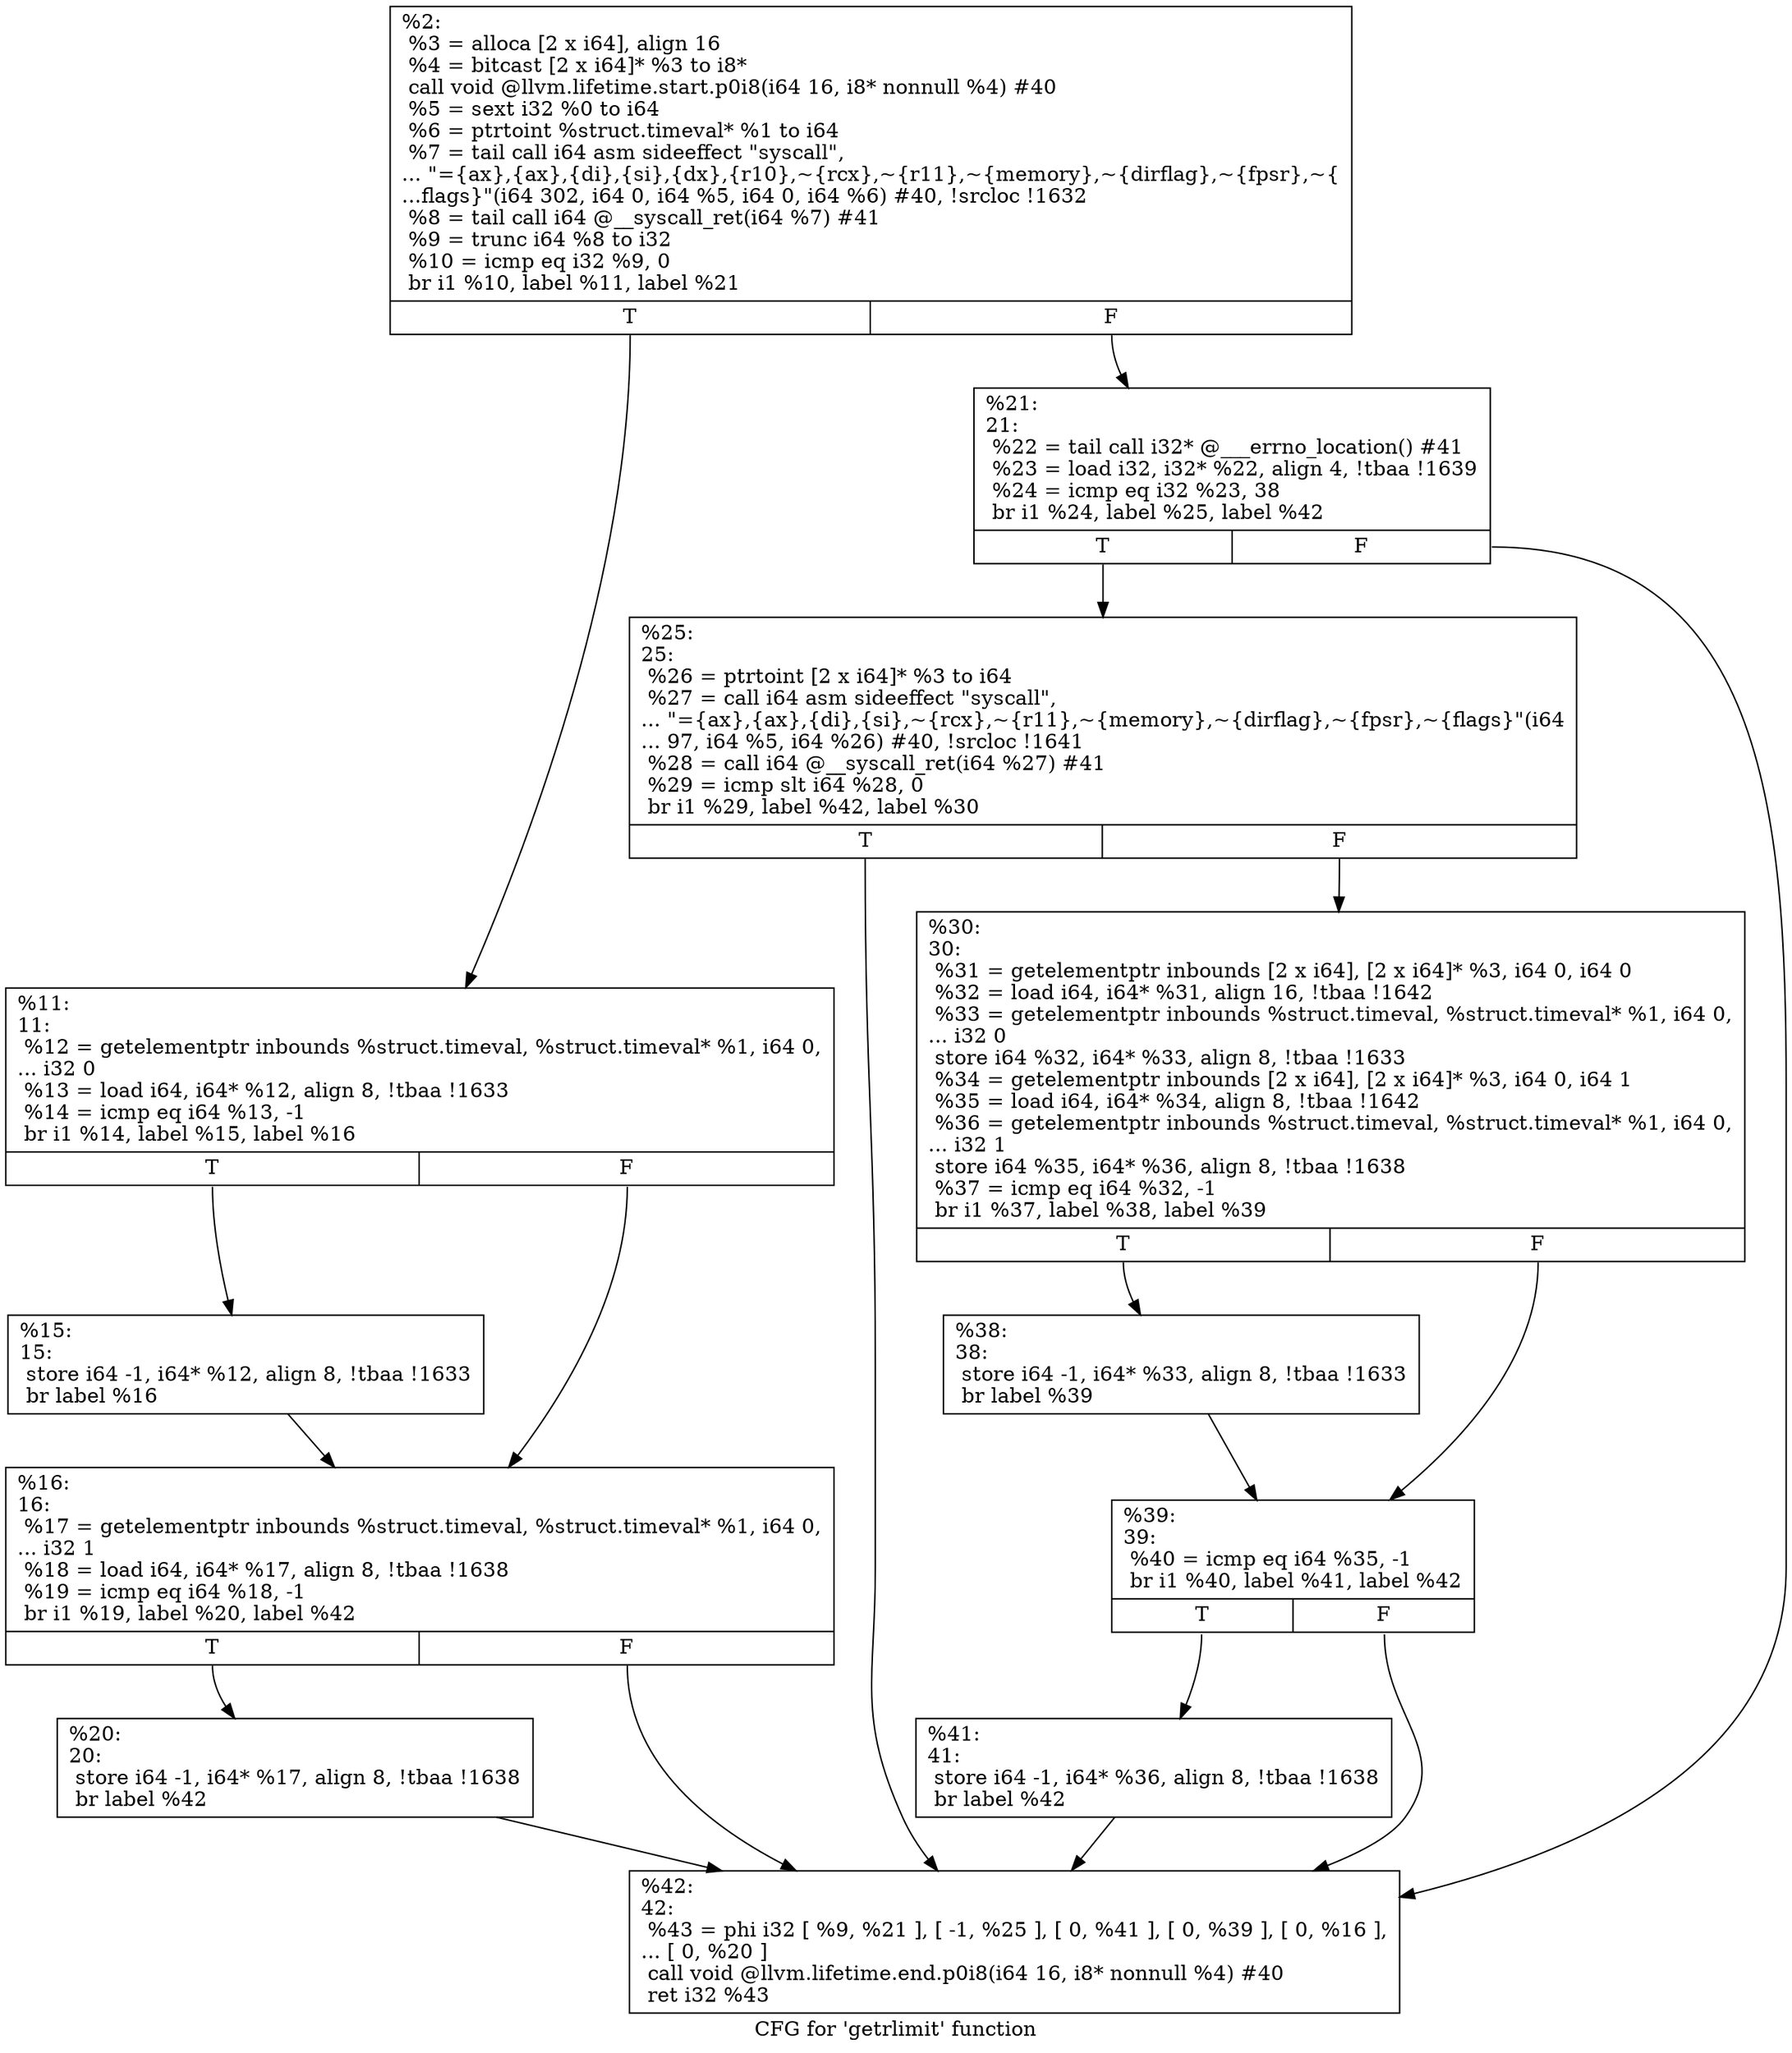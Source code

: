 digraph "CFG for 'getrlimit' function" {
	label="CFG for 'getrlimit' function";

	Node0x17ac3b0 [shape=record,label="{%2:\l  %3 = alloca [2 x i64], align 16\l  %4 = bitcast [2 x i64]* %3 to i8*\l  call void @llvm.lifetime.start.p0i8(i64 16, i8* nonnull %4) #40\l  %5 = sext i32 %0 to i64\l  %6 = ptrtoint %struct.timeval* %1 to i64\l  %7 = tail call i64 asm sideeffect \"syscall\",\l... \"=\{ax\},\{ax\},\{di\},\{si\},\{dx\},\{r10\},~\{rcx\},~\{r11\},~\{memory\},~\{dirflag\},~\{fpsr\},~\{\l...flags\}\"(i64 302, i64 0, i64 %5, i64 0, i64 %6) #40, !srcloc !1632\l  %8 = tail call i64 @__syscall_ret(i64 %7) #41\l  %9 = trunc i64 %8 to i32\l  %10 = icmp eq i32 %9, 0\l  br i1 %10, label %11, label %21\l|{<s0>T|<s1>F}}"];
	Node0x17ac3b0:s0 -> Node0x17aca30;
	Node0x17ac3b0:s1 -> Node0x17acb70;
	Node0x17aca30 [shape=record,label="{%11:\l11:                                               \l  %12 = getelementptr inbounds %struct.timeval, %struct.timeval* %1, i64 0,\l... i32 0\l  %13 = load i64, i64* %12, align 8, !tbaa !1633\l  %14 = icmp eq i64 %13, -1\l  br i1 %14, label %15, label %16\l|{<s0>T|<s1>F}}"];
	Node0x17aca30:s0 -> Node0x17aca80;
	Node0x17aca30:s1 -> Node0x17acad0;
	Node0x17aca80 [shape=record,label="{%15:\l15:                                               \l  store i64 -1, i64* %12, align 8, !tbaa !1633\l  br label %16\l}"];
	Node0x17aca80 -> Node0x17acad0;
	Node0x17acad0 [shape=record,label="{%16:\l16:                                               \l  %17 = getelementptr inbounds %struct.timeval, %struct.timeval* %1, i64 0,\l... i32 1\l  %18 = load i64, i64* %17, align 8, !tbaa !1638\l  %19 = icmp eq i64 %18, -1\l  br i1 %19, label %20, label %42\l|{<s0>T|<s1>F}}"];
	Node0x17acad0:s0 -> Node0x17acb20;
	Node0x17acad0:s1 -> Node0x17acd50;
	Node0x17acb20 [shape=record,label="{%20:\l20:                                               \l  store i64 -1, i64* %17, align 8, !tbaa !1638\l  br label %42\l}"];
	Node0x17acb20 -> Node0x17acd50;
	Node0x17acb70 [shape=record,label="{%21:\l21:                                               \l  %22 = tail call i32* @___errno_location() #41\l  %23 = load i32, i32* %22, align 4, !tbaa !1639\l  %24 = icmp eq i32 %23, 38\l  br i1 %24, label %25, label %42\l|{<s0>T|<s1>F}}"];
	Node0x17acb70:s0 -> Node0x17acbc0;
	Node0x17acb70:s1 -> Node0x17acd50;
	Node0x17acbc0 [shape=record,label="{%25:\l25:                                               \l  %26 = ptrtoint [2 x i64]* %3 to i64\l  %27 = call i64 asm sideeffect \"syscall\",\l... \"=\{ax\},\{ax\},\{di\},\{si\},~\{rcx\},~\{r11\},~\{memory\},~\{dirflag\},~\{fpsr\},~\{flags\}\"(i64\l... 97, i64 %5, i64 %26) #40, !srcloc !1641\l  %28 = call i64 @__syscall_ret(i64 %27) #41\l  %29 = icmp slt i64 %28, 0\l  br i1 %29, label %42, label %30\l|{<s0>T|<s1>F}}"];
	Node0x17acbc0:s0 -> Node0x17acd50;
	Node0x17acbc0:s1 -> Node0x17acc10;
	Node0x17acc10 [shape=record,label="{%30:\l30:                                               \l  %31 = getelementptr inbounds [2 x i64], [2 x i64]* %3, i64 0, i64 0\l  %32 = load i64, i64* %31, align 16, !tbaa !1642\l  %33 = getelementptr inbounds %struct.timeval, %struct.timeval* %1, i64 0,\l... i32 0\l  store i64 %32, i64* %33, align 8, !tbaa !1633\l  %34 = getelementptr inbounds [2 x i64], [2 x i64]* %3, i64 0, i64 1\l  %35 = load i64, i64* %34, align 8, !tbaa !1642\l  %36 = getelementptr inbounds %struct.timeval, %struct.timeval* %1, i64 0,\l... i32 1\l  store i64 %35, i64* %36, align 8, !tbaa !1638\l  %37 = icmp eq i64 %32, -1\l  br i1 %37, label %38, label %39\l|{<s0>T|<s1>F}}"];
	Node0x17acc10:s0 -> Node0x17acc60;
	Node0x17acc10:s1 -> Node0x17accb0;
	Node0x17acc60 [shape=record,label="{%38:\l38:                                               \l  store i64 -1, i64* %33, align 8, !tbaa !1633\l  br label %39\l}"];
	Node0x17acc60 -> Node0x17accb0;
	Node0x17accb0 [shape=record,label="{%39:\l39:                                               \l  %40 = icmp eq i64 %35, -1\l  br i1 %40, label %41, label %42\l|{<s0>T|<s1>F}}"];
	Node0x17accb0:s0 -> Node0x17acd00;
	Node0x17accb0:s1 -> Node0x17acd50;
	Node0x17acd00 [shape=record,label="{%41:\l41:                                               \l  store i64 -1, i64* %36, align 8, !tbaa !1638\l  br label %42\l}"];
	Node0x17acd00 -> Node0x17acd50;
	Node0x17acd50 [shape=record,label="{%42:\l42:                                               \l  %43 = phi i32 [ %9, %21 ], [ -1, %25 ], [ 0, %41 ], [ 0, %39 ], [ 0, %16 ],\l... [ 0, %20 ]\l  call void @llvm.lifetime.end.p0i8(i64 16, i8* nonnull %4) #40\l  ret i32 %43\l}"];
}
